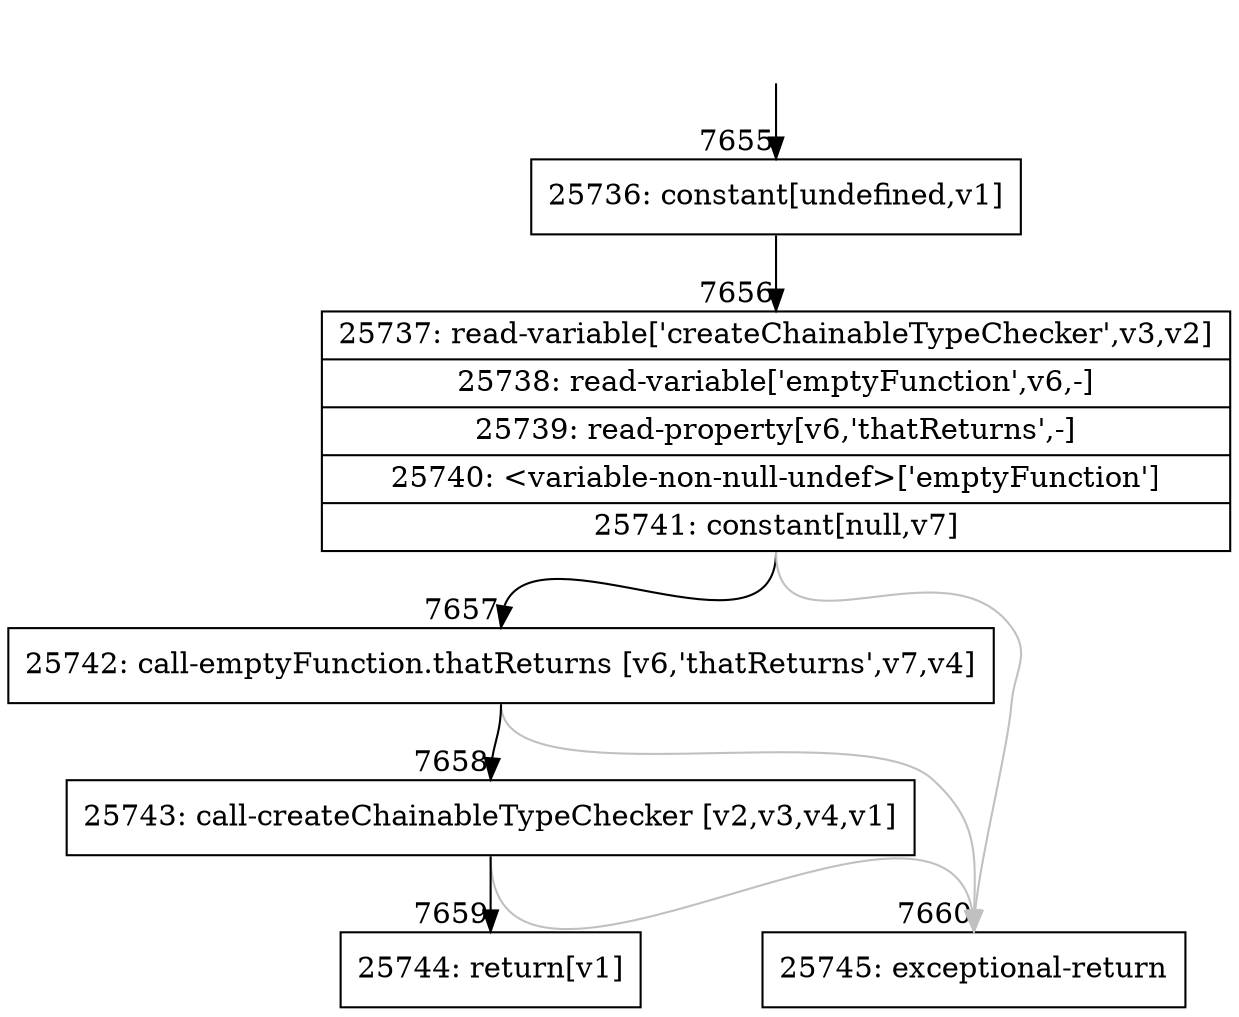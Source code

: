 digraph {
rankdir="TD"
BB_entry542[shape=none,label=""];
BB_entry542 -> BB7655 [tailport=s, headport=n, headlabel="    7655"]
BB7655 [shape=record label="{25736: constant[undefined,v1]}" ] 
BB7655 -> BB7656 [tailport=s, headport=n, headlabel="      7656"]
BB7656 [shape=record label="{25737: read-variable['createChainableTypeChecker',v3,v2]|25738: read-variable['emptyFunction',v6,-]|25739: read-property[v6,'thatReturns',-]|25740: \<variable-non-null-undef\>['emptyFunction']|25741: constant[null,v7]}" ] 
BB7656 -> BB7657 [tailport=s, headport=n, headlabel="      7657"]
BB7656 -> BB7660 [tailport=s, headport=n, color=gray, headlabel="      7660"]
BB7657 [shape=record label="{25742: call-emptyFunction.thatReturns [v6,'thatReturns',v7,v4]}" ] 
BB7657 -> BB7658 [tailport=s, headport=n, headlabel="      7658"]
BB7657 -> BB7660 [tailport=s, headport=n, color=gray]
BB7658 [shape=record label="{25743: call-createChainableTypeChecker [v2,v3,v4,v1]}" ] 
BB7658 -> BB7659 [tailport=s, headport=n, headlabel="      7659"]
BB7658 -> BB7660 [tailport=s, headport=n, color=gray]
BB7659 [shape=record label="{25744: return[v1]}" ] 
BB7660 [shape=record label="{25745: exceptional-return}" ] 
//#$~ 13609
}

